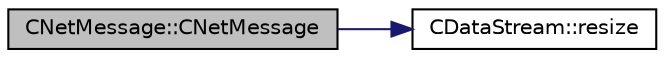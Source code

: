 digraph "CNetMessage::CNetMessage"
{
  edge [fontname="Helvetica",fontsize="10",labelfontname="Helvetica",labelfontsize="10"];
  node [fontname="Helvetica",fontsize="10",shape=record];
  rankdir="LR";
  Node0 [label="CNetMessage::CNetMessage",height=0.2,width=0.4,color="black", fillcolor="grey75", style="filled", fontcolor="black"];
  Node0 -> Node1 [color="midnightblue",fontsize="10",style="solid",fontname="Helvetica"];
  Node1 [label="CDataStream::resize",height=0.2,width=0.4,color="black", fillcolor="white", style="filled",URL="$d5/d41/class_c_data_stream.html#aa91abddde56127bd3d6ac2a0fb005874"];
}
